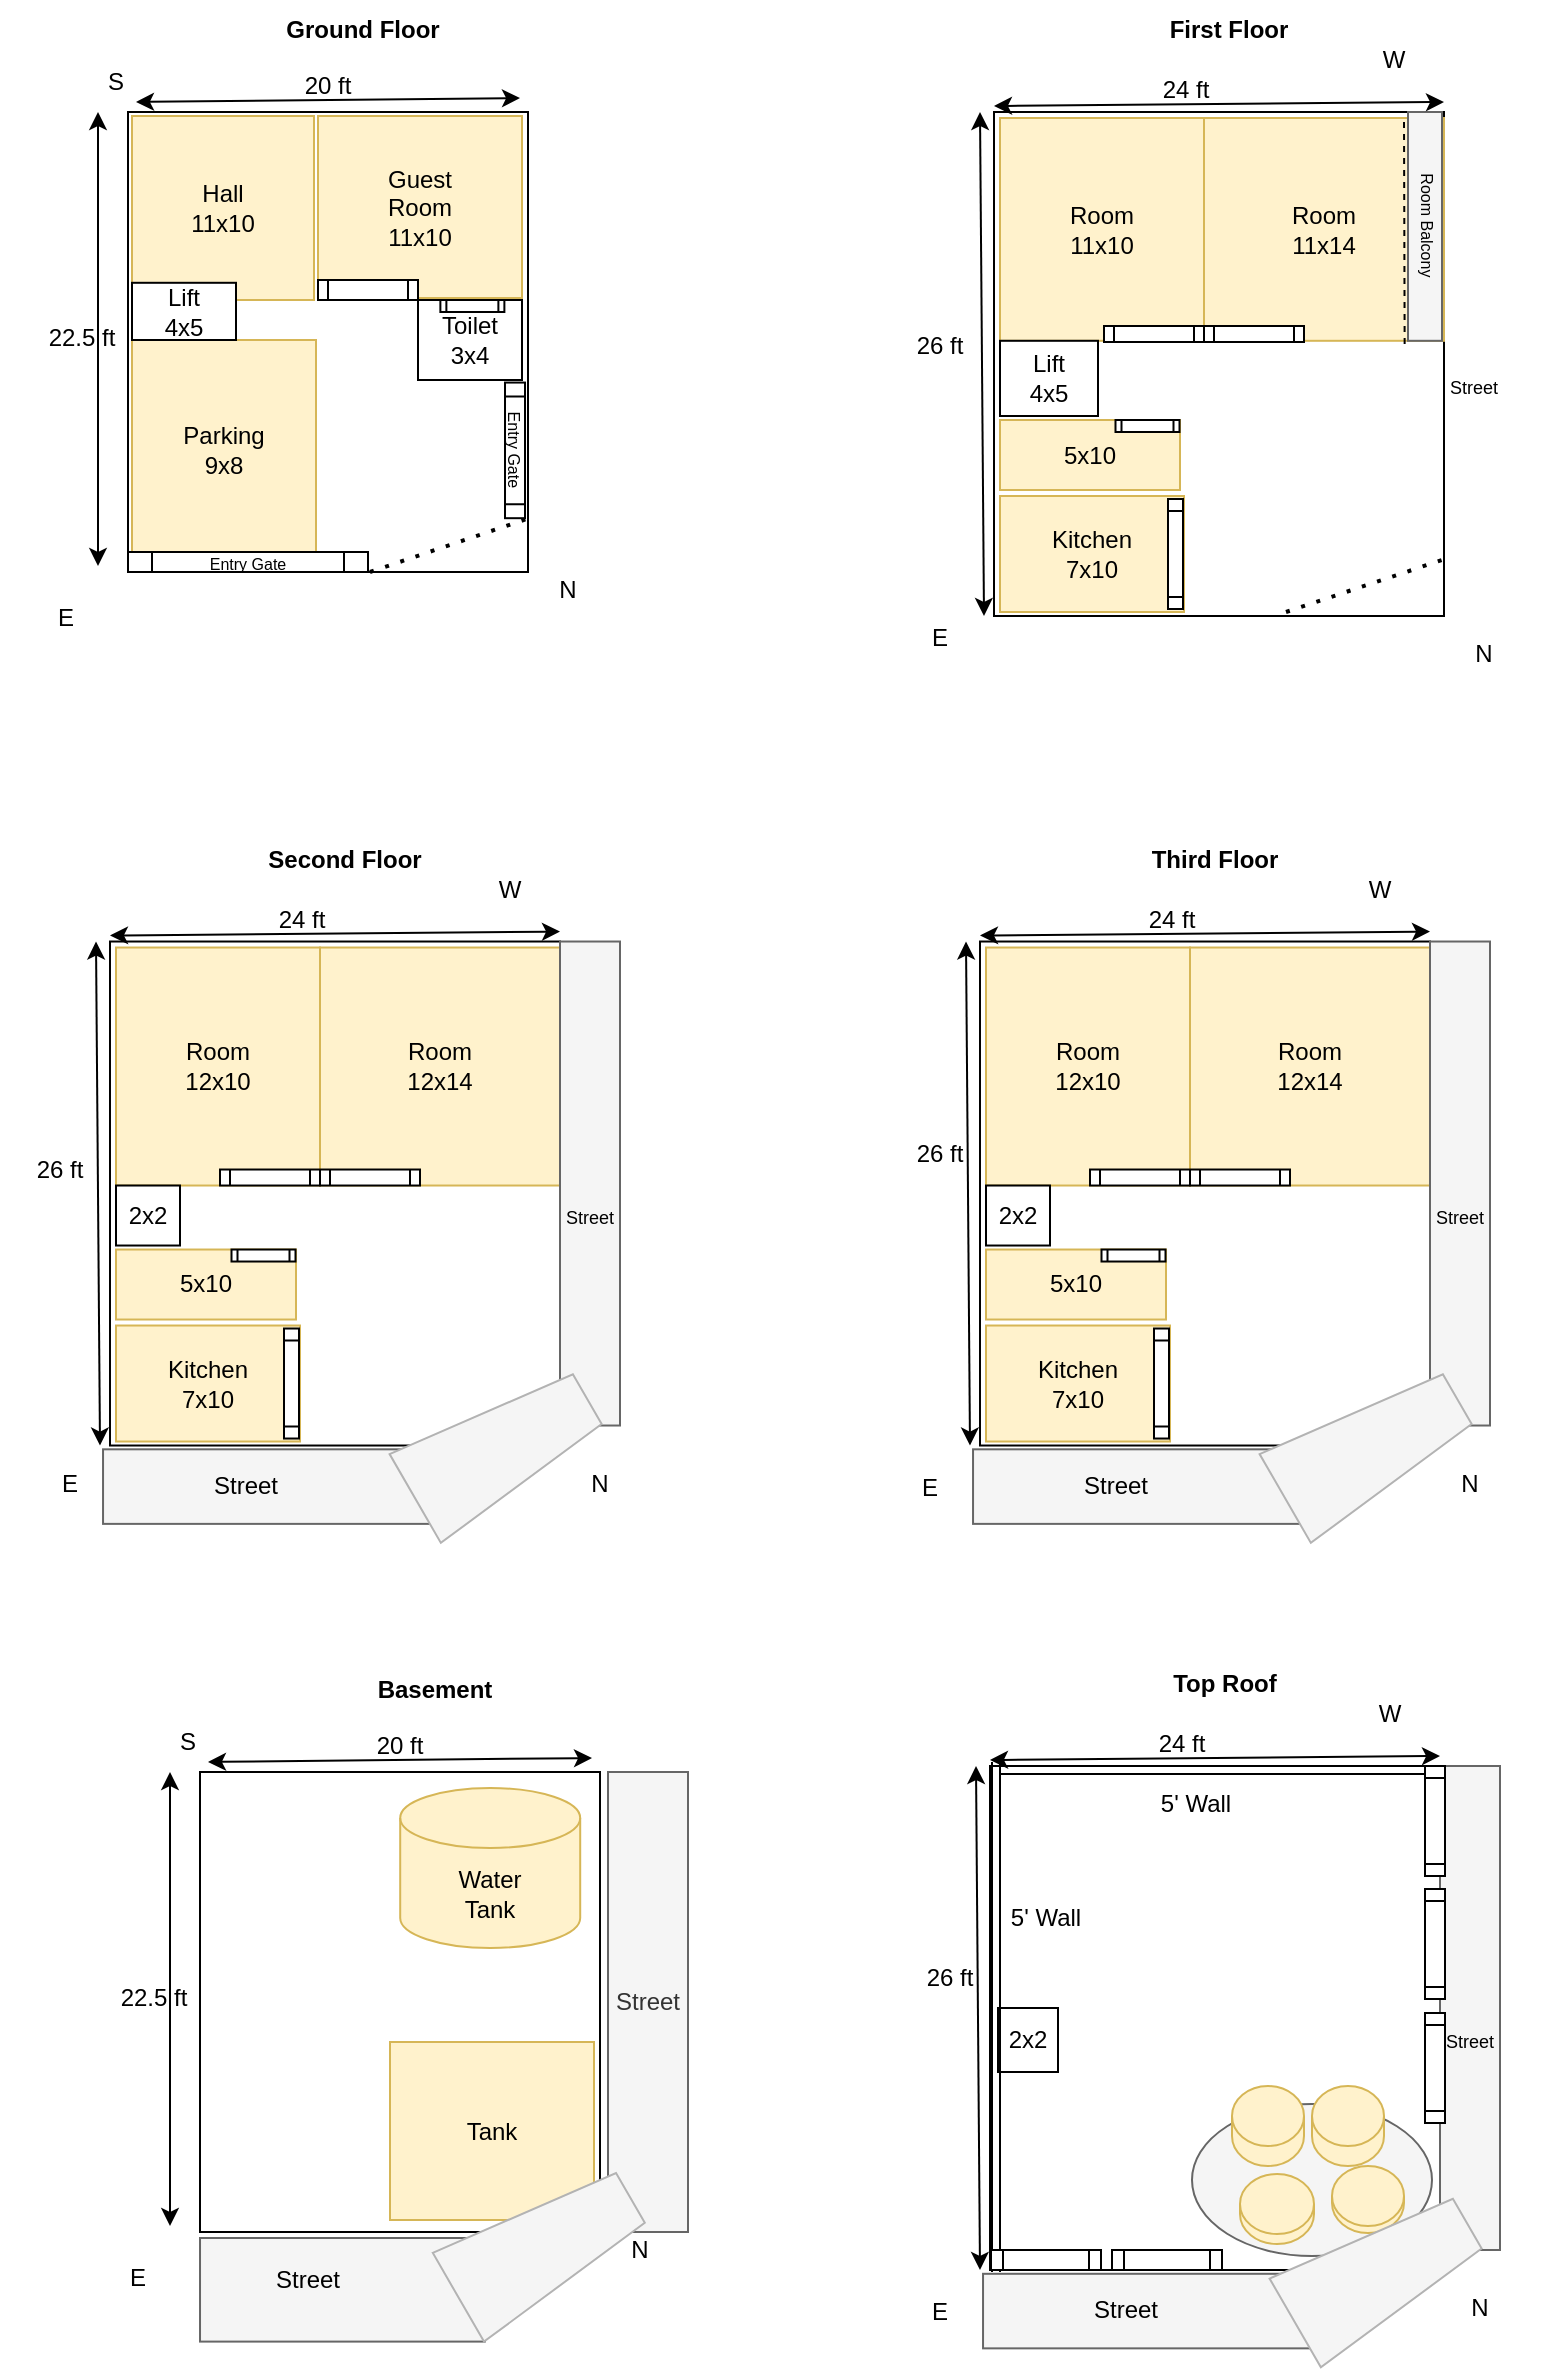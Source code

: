 <mxfile version="26.0.9">
  <diagram name="Page-1" id="_EyEdTqAdG49vRt3QMX1">
    <mxGraphModel dx="840" dy="1687" grid="1" gridSize="10" guides="1" tooltips="1" connect="1" arrows="1" fold="1" page="1" pageScale="1" pageWidth="850" pageHeight="1100" math="0" shadow="0">
      <root>
        <mxCell id="0" />
        <mxCell id="1" parent="0" />
        <mxCell id="uxvyhHdNxwt4XzxNapbn-2" value="" style="group" parent="1" vertex="1" connectable="0">
          <mxGeometry x="34" y="-1024" width="547" height="563" as="geometry" />
        </mxCell>
        <mxCell id="uxvyhHdNxwt4XzxNapbn-3" value="" style="rounded=0;whiteSpace=wrap;html=1;" parent="uxvyhHdNxwt4XzxNapbn-2" vertex="1">
          <mxGeometry x="55" y="56" width="200" height="230" as="geometry" />
        </mxCell>
        <mxCell id="uxvyhHdNxwt4XzxNapbn-6" value="E" style="text;html=1;align=center;verticalAlign=middle;whiteSpace=wrap;rounded=0;" parent="uxvyhHdNxwt4XzxNapbn-2" vertex="1">
          <mxGeometry x="9" y="294" width="30" height="30" as="geometry" />
        </mxCell>
        <mxCell id="uxvyhHdNxwt4XzxNapbn-9" value="Guest&lt;div&gt;Room&lt;div&gt;11x10&lt;/div&gt;&lt;/div&gt;" style="rounded=0;whiteSpace=wrap;html=1;fillColor=#fff2cc;strokeColor=#d6b656;" parent="uxvyhHdNxwt4XzxNapbn-2" vertex="1">
          <mxGeometry x="150" y="58" width="102" height="91" as="geometry" />
        </mxCell>
        <mxCell id="uxvyhHdNxwt4XzxNapbn-10" value="&lt;font style=&quot;font-size: 8px;&quot;&gt;Entry Gate&lt;/font&gt;" style="shape=process;whiteSpace=wrap;html=1;backgroundOutline=1;rotation=90;" parent="uxvyhHdNxwt4XzxNapbn-2" vertex="1">
          <mxGeometry x="214.6" y="220.19" width="67.81" height="10" as="geometry" />
        </mxCell>
        <mxCell id="uxvyhHdNxwt4XzxNapbn-11" value="&lt;div&gt;Toilet&lt;/div&gt;3x4" style="rounded=0;whiteSpace=wrap;html=1;" parent="uxvyhHdNxwt4XzxNapbn-2" vertex="1">
          <mxGeometry x="200" y="150" width="52" height="40" as="geometry" />
        </mxCell>
        <mxCell id="uxvyhHdNxwt4XzxNapbn-12" value="" style="shape=process;whiteSpace=wrap;html=1;backgroundOutline=1;rotation=0;" parent="uxvyhHdNxwt4XzxNapbn-2" vertex="1">
          <mxGeometry x="150" y="140" width="50" height="10" as="geometry" />
        </mxCell>
        <mxCell id="uxvyhHdNxwt4XzxNapbn-26" value="Parking&lt;div&gt;9x8&lt;/div&gt;" style="rounded=0;whiteSpace=wrap;html=1;fillColor=#fff2cc;strokeColor=#d6b656;" parent="uxvyhHdNxwt4XzxNapbn-2" vertex="1">
          <mxGeometry x="57" y="170" width="92" height="110" as="geometry" />
        </mxCell>
        <mxCell id="uxvyhHdNxwt4XzxNapbn-27" value="Hall&lt;div&gt;11x10&lt;/div&gt;" style="rounded=0;whiteSpace=wrap;html=1;fillColor=#fff2cc;strokeColor=#d6b656;" parent="uxvyhHdNxwt4XzxNapbn-2" vertex="1">
          <mxGeometry x="57" y="58" width="91" height="92" as="geometry" />
        </mxCell>
        <mxCell id="uxvyhHdNxwt4XzxNapbn-30" value="N" style="text;html=1;align=center;verticalAlign=middle;whiteSpace=wrap;rounded=0;" parent="uxvyhHdNxwt4XzxNapbn-2" vertex="1">
          <mxGeometry x="245" y="280" width="60" height="30" as="geometry" />
        </mxCell>
        <mxCell id="uxvyhHdNxwt4XzxNapbn-31" value="S" style="text;html=1;align=center;verticalAlign=middle;whiteSpace=wrap;rounded=0;" parent="uxvyhHdNxwt4XzxNapbn-2" vertex="1">
          <mxGeometry x="19" y="26" width="60" height="30" as="geometry" />
        </mxCell>
        <mxCell id="uxvyhHdNxwt4XzxNapbn-32" value="Ground Floor" style="text;html=1;align=center;verticalAlign=middle;whiteSpace=wrap;rounded=0;fontStyle=1" parent="uxvyhHdNxwt4XzxNapbn-2" vertex="1">
          <mxGeometry x="125" width="95" height="30" as="geometry" />
        </mxCell>
        <mxCell id="uxvyhHdNxwt4XzxNapbn-33" value="20 ft" style="text;html=1;align=center;verticalAlign=middle;whiteSpace=wrap;rounded=0;" parent="uxvyhHdNxwt4XzxNapbn-2" vertex="1">
          <mxGeometry x="125" y="28" width="60" height="30" as="geometry" />
        </mxCell>
        <mxCell id="uxvyhHdNxwt4XzxNapbn-34" value="22.5 ft" style="text;html=1;align=center;verticalAlign=middle;whiteSpace=wrap;rounded=0;" parent="uxvyhHdNxwt4XzxNapbn-2" vertex="1">
          <mxGeometry x="2" y="154" width="60" height="30" as="geometry" />
        </mxCell>
        <mxCell id="uxvyhHdNxwt4XzxNapbn-35" value="" style="endArrow=classic;startArrow=classic;html=1;rounded=0;" parent="uxvyhHdNxwt4XzxNapbn-2" edge="1">
          <mxGeometry width="50" height="50" relative="1" as="geometry">
            <mxPoint x="59" y="51" as="sourcePoint" />
            <mxPoint x="251" y="49" as="targetPoint" />
          </mxGeometry>
        </mxCell>
        <mxCell id="uxvyhHdNxwt4XzxNapbn-36" value="" style="endArrow=classic;startArrow=classic;html=1;rounded=0;" parent="uxvyhHdNxwt4XzxNapbn-2" edge="1">
          <mxGeometry width="50" height="50" relative="1" as="geometry">
            <mxPoint x="40" y="283" as="sourcePoint" />
            <mxPoint x="40" y="56" as="targetPoint" />
          </mxGeometry>
        </mxCell>
        <mxCell id="uxvyhHdNxwt4XzxNapbn-146" value="" style="shape=process;whiteSpace=wrap;html=1;backgroundOutline=1;rotation=90;container=0;direction=south;" parent="uxvyhHdNxwt4XzxNapbn-2" vertex="1">
          <mxGeometry x="224.19" y="137" width="6" height="32" as="geometry" />
        </mxCell>
        <mxCell id="FRnLLtpOSItE-kGpmXUF-1" value="&lt;div&gt;Lift&lt;/div&gt;4x5" style="rounded=0;whiteSpace=wrap;html=1;container=0;" vertex="1" parent="uxvyhHdNxwt4XzxNapbn-2">
          <mxGeometry x="57" y="141.4" width="52" height="28.6" as="geometry" />
        </mxCell>
        <mxCell id="FRnLLtpOSItE-kGpmXUF-3" value="" style="endArrow=none;dashed=1;html=1;dashPattern=1 3;strokeWidth=2;rounded=0;entryX=0.996;entryY=0.885;entryDx=0;entryDy=0;entryPerimeter=0;" edge="1" parent="uxvyhHdNxwt4XzxNapbn-2" target="uxvyhHdNxwt4XzxNapbn-3">
          <mxGeometry width="50" height="50" relative="1" as="geometry">
            <mxPoint x="176" y="286" as="sourcePoint" />
            <mxPoint x="226" y="236" as="targetPoint" />
          </mxGeometry>
        </mxCell>
        <mxCell id="uxvyhHdNxwt4XzxNapbn-5" value="&lt;font style=&quot;font-size: 8px;&quot;&gt;Entry Gate&lt;/font&gt;" style="shape=process;whiteSpace=wrap;html=1;backgroundOutline=1;" parent="uxvyhHdNxwt4XzxNapbn-2" vertex="1">
          <mxGeometry x="55" y="276" width="120" height="10" as="geometry" />
        </mxCell>
        <mxCell id="uxvyhHdNxwt4XzxNapbn-37" value="" style="group" parent="1" vertex="1" connectable="0">
          <mxGeometry x="354" y="-1023.6" width="449" height="413.24" as="geometry" />
        </mxCell>
        <mxCell id="uxvyhHdNxwt4XzxNapbn-72" value="26 ft" style="text;html=1;align=center;verticalAlign=middle;whiteSpace=wrap;rounded=0;" parent="uxvyhHdNxwt4XzxNapbn-37" vertex="1">
          <mxGeometry x="111" y="157.6" width="60" height="30" as="geometry" />
        </mxCell>
        <mxCell id="uxvyhHdNxwt4XzxNapbn-39" value="" style="rounded=0;whiteSpace=wrap;html=1;container=0;" parent="uxvyhHdNxwt4XzxNapbn-37" vertex="1">
          <mxGeometry x="168" y="55.6" width="225" height="252" as="geometry" />
        </mxCell>
        <mxCell id="uxvyhHdNxwt4XzxNapbn-41" value="W" style="text;html=1;align=center;verticalAlign=middle;whiteSpace=wrap;rounded=0;container=0;" parent="uxvyhHdNxwt4XzxNapbn-37" vertex="1">
          <mxGeometry x="338" y="14.6" width="60" height="30" as="geometry" />
        </mxCell>
        <mxCell id="uxvyhHdNxwt4XzxNapbn-43" value="Room&lt;div&gt;11x14&lt;/div&gt;" style="rounded=0;whiteSpace=wrap;html=1;container=0;fillColor=#fff2cc;strokeColor=#d6b656;" parent="uxvyhHdNxwt4XzxNapbn-37" vertex="1">
          <mxGeometry x="273" y="58.6" width="120" height="111.4" as="geometry" />
        </mxCell>
        <mxCell id="uxvyhHdNxwt4XzxNapbn-44" value="5x10" style="rounded=0;whiteSpace=wrap;html=1;container=0;fillColor=#fff2cc;strokeColor=#d6b656;" parent="uxvyhHdNxwt4XzxNapbn-37" vertex="1">
          <mxGeometry x="171" y="209.6" width="90" height="35" as="geometry" />
        </mxCell>
        <mxCell id="uxvyhHdNxwt4XzxNapbn-45" value="" style="shape=process;whiteSpace=wrap;html=1;backgroundOutline=1;rotation=0;container=0;" parent="uxvyhHdNxwt4XzxNapbn-37" vertex="1">
          <mxGeometry x="273" y="162.6" width="50" height="8" as="geometry" />
        </mxCell>
        <mxCell id="uxvyhHdNxwt4XzxNapbn-58" value="" style="rounded=0;whiteSpace=wrap;html=1;fillColor=#f5f5f5;fontColor=#333333;strokeColor=#666666;container=0;" parent="uxvyhHdNxwt4XzxNapbn-37" vertex="1">
          <mxGeometry x="375" y="55.6" width="17" height="114.4" as="geometry" />
        </mxCell>
        <mxCell id="uxvyhHdNxwt4XzxNapbn-59" value="&lt;div&gt;Kitchen&lt;/div&gt;&lt;div&gt;7x10&lt;/div&gt;" style="rounded=0;whiteSpace=wrap;html=1;container=0;fillColor=#fff2cc;strokeColor=#d6b656;" parent="uxvyhHdNxwt4XzxNapbn-37" vertex="1">
          <mxGeometry x="171" y="247.6" width="92" height="58" as="geometry" />
        </mxCell>
        <mxCell id="uxvyhHdNxwt4XzxNapbn-60" value="Room&lt;div&gt;11x10&lt;/div&gt;" style="rounded=0;whiteSpace=wrap;html=1;container=0;fillColor=#fff2cc;strokeColor=#d6b656;" parent="uxvyhHdNxwt4XzxNapbn-37" vertex="1">
          <mxGeometry x="171" y="58.6" width="102" height="111.4" as="geometry" />
        </mxCell>
        <mxCell id="uxvyhHdNxwt4XzxNapbn-61" value="N" style="text;html=1;align=center;verticalAlign=middle;whiteSpace=wrap;rounded=0;container=0;" parent="uxvyhHdNxwt4XzxNapbn-37" vertex="1">
          <mxGeometry x="383" y="311.6" width="60" height="30" as="geometry" />
        </mxCell>
        <mxCell id="uxvyhHdNxwt4XzxNapbn-62" value="First Floor" style="text;html=1;align=center;verticalAlign=middle;whiteSpace=wrap;rounded=0;fontStyle=1;container=0;" parent="uxvyhHdNxwt4XzxNapbn-37" vertex="1">
          <mxGeometry x="238" y="-0.4" width="95" height="30" as="geometry" />
        </mxCell>
        <mxCell id="uxvyhHdNxwt4XzxNapbn-63" value="24 ft" style="text;html=1;align=center;verticalAlign=middle;whiteSpace=wrap;rounded=0;container=0;" parent="uxvyhHdNxwt4XzxNapbn-37" vertex="1">
          <mxGeometry x="234" y="29.6" width="60" height="30" as="geometry" />
        </mxCell>
        <mxCell id="uxvyhHdNxwt4XzxNapbn-64" value="" style="endArrow=classic;startArrow=classic;html=1;rounded=0;" parent="uxvyhHdNxwt4XzxNapbn-37" edge="1">
          <mxGeometry width="50" height="50" relative="1" as="geometry">
            <mxPoint x="168" y="52.6" as="sourcePoint" />
            <mxPoint x="393" y="50.6" as="targetPoint" />
          </mxGeometry>
        </mxCell>
        <mxCell id="uxvyhHdNxwt4XzxNapbn-65" value="" style="endArrow=classic;startArrow=classic;html=1;rounded=0;" parent="uxvyhHdNxwt4XzxNapbn-37" edge="1">
          <mxGeometry width="50" height="50" relative="1" as="geometry">
            <mxPoint x="163" y="307.6" as="sourcePoint" />
            <mxPoint x="161" y="55.6" as="targetPoint" />
          </mxGeometry>
        </mxCell>
        <mxCell id="uxvyhHdNxwt4XzxNapbn-66" value="" style="shape=process;whiteSpace=wrap;html=1;backgroundOutline=1;rotation=0;container=0;" parent="uxvyhHdNxwt4XzxNapbn-37" vertex="1">
          <mxGeometry x="223" y="162.6" width="50" height="8" as="geometry" />
        </mxCell>
        <mxCell id="uxvyhHdNxwt4XzxNapbn-68" value="&lt;font style=&quot;font-size: 9px;&quot;&gt;Street&lt;/font&gt;" style="text;html=1;align=center;verticalAlign=middle;whiteSpace=wrap;rounded=0;container=0;" parent="uxvyhHdNxwt4XzxNapbn-37" vertex="1">
          <mxGeometry x="378" y="177.6" width="60" height="30" as="geometry" />
        </mxCell>
        <mxCell id="uxvyhHdNxwt4XzxNapbn-69" value="&lt;div&gt;Lift&lt;/div&gt;4x5" style="rounded=0;whiteSpace=wrap;html=1;container=0;" parent="uxvyhHdNxwt4XzxNapbn-37" vertex="1">
          <mxGeometry x="171" y="170" width="49" height="37.6" as="geometry" />
        </mxCell>
        <mxCell id="uxvyhHdNxwt4XzxNapbn-70" value="" style="shape=process;whiteSpace=wrap;html=1;backgroundOutline=1;rotation=90;container=0;" parent="uxvyhHdNxwt4XzxNapbn-37" vertex="1">
          <mxGeometry x="231.25" y="272.85" width="55" height="7.5" as="geometry" />
        </mxCell>
        <mxCell id="uxvyhHdNxwt4XzxNapbn-71" value="" style="shape=process;whiteSpace=wrap;html=1;backgroundOutline=1;rotation=0;container=0;" parent="uxvyhHdNxwt4XzxNapbn-37" vertex="1">
          <mxGeometry x="228.75" y="209.6" width="32" height="6" as="geometry" />
        </mxCell>
        <mxCell id="uxvyhHdNxwt4XzxNapbn-140" value="E" style="text;html=1;align=center;verticalAlign=middle;whiteSpace=wrap;rounded=0;" parent="uxvyhHdNxwt4XzxNapbn-37" vertex="1">
          <mxGeometry x="126" y="303.6" width="30" height="30" as="geometry" />
        </mxCell>
        <mxCell id="uxvyhHdNxwt4XzxNapbn-141" value="E" style="text;html=1;align=center;verticalAlign=middle;whiteSpace=wrap;rounded=0;" parent="uxvyhHdNxwt4XzxNapbn-37" vertex="1">
          <mxGeometry x="-309" y="726.36" width="30" height="30" as="geometry" />
        </mxCell>
        <mxCell id="FRnLLtpOSItE-kGpmXUF-4" value="" style="endArrow=none;dashed=1;html=1;rounded=0;exitX=0.836;exitY=1.023;exitDx=0;exitDy=0;exitPerimeter=0;" edge="1" parent="uxvyhHdNxwt4XzxNapbn-37">
          <mxGeometry width="50" height="50" relative="1" as="geometry">
            <mxPoint x="373.32" y="171.562" as="sourcePoint" />
            <mxPoint x="373" y="58.6" as="targetPoint" />
          </mxGeometry>
        </mxCell>
        <mxCell id="FRnLLtpOSItE-kGpmXUF-5" value="&lt;font style=&quot;font-size: 8px;&quot;&gt;Room Balcony&lt;/font&gt;" style="text;html=1;align=center;verticalAlign=middle;whiteSpace=wrap;rounded=0;rotation=90;" vertex="1" parent="uxvyhHdNxwt4XzxNapbn-37">
          <mxGeometry x="344" y="97.3" width="84" height="30" as="geometry" />
        </mxCell>
        <mxCell id="FRnLLtpOSItE-kGpmXUF-6" value="" style="endArrow=none;dashed=1;html=1;dashPattern=1 3;strokeWidth=2;rounded=0;entryX=0.996;entryY=0.885;entryDx=0;entryDy=0;entryPerimeter=0;" edge="1" parent="uxvyhHdNxwt4XzxNapbn-37">
          <mxGeometry width="50" height="50" relative="1" as="geometry">
            <mxPoint x="314" y="305.6" as="sourcePoint" />
            <mxPoint x="392" y="279.6" as="targetPoint" />
          </mxGeometry>
        </mxCell>
        <mxCell id="uxvyhHdNxwt4XzxNapbn-74" value="" style="rounded=0;whiteSpace=wrap;html=1;container=0;" parent="1" vertex="1">
          <mxGeometry x="80" y="-553.24" width="225" height="252" as="geometry" />
        </mxCell>
        <mxCell id="uxvyhHdNxwt4XzxNapbn-75" value="" style="rounded=0;whiteSpace=wrap;html=1;rotation=90;fillColor=#f5f5f5;fontColor=#333333;strokeColor=#666666;container=0;" parent="1" vertex="1">
          <mxGeometry x="142.58" y="-365.4" width="37.28" height="169.4" as="geometry" />
        </mxCell>
        <mxCell id="uxvyhHdNxwt4XzxNapbn-76" value="W" style="text;html=1;align=center;verticalAlign=middle;whiteSpace=wrap;rounded=0;container=0;" parent="1" vertex="1">
          <mxGeometry x="250" y="-594.24" width="60" height="30" as="geometry" />
        </mxCell>
        <mxCell id="uxvyhHdNxwt4XzxNapbn-77" value="Street" style="text;html=1;align=center;verticalAlign=middle;whiteSpace=wrap;rounded=0;container=0;" parent="1" vertex="1">
          <mxGeometry x="118" y="-295.8" width="60" height="30" as="geometry" />
        </mxCell>
        <mxCell id="uxvyhHdNxwt4XzxNapbn-78" value="Room&lt;div&gt;12x14&lt;/div&gt;" style="rounded=0;whiteSpace=wrap;html=1;container=0;fillColor=#fff2cc;strokeColor=#d6b656;" parent="1" vertex="1">
          <mxGeometry x="185" y="-550.24" width="120" height="119" as="geometry" />
        </mxCell>
        <mxCell id="uxvyhHdNxwt4XzxNapbn-79" value="5x10" style="rounded=0;whiteSpace=wrap;html=1;container=0;fillColor=#fff2cc;strokeColor=#d6b656;" parent="1" vertex="1">
          <mxGeometry x="83" y="-399.24" width="90" height="35" as="geometry" />
        </mxCell>
        <mxCell id="uxvyhHdNxwt4XzxNapbn-80" value="" style="shape=process;whiteSpace=wrap;html=1;backgroundOutline=1;rotation=0;container=0;" parent="1" vertex="1">
          <mxGeometry x="185" y="-439.24" width="50" height="8" as="geometry" />
        </mxCell>
        <mxCell id="uxvyhHdNxwt4XzxNapbn-82" value="" style="rounded=0;whiteSpace=wrap;html=1;fillColor=#f5f5f5;fontColor=#333333;strokeColor=#666666;container=0;" parent="1" vertex="1">
          <mxGeometry x="305" y="-553.24" width="30" height="242" as="geometry" />
        </mxCell>
        <mxCell id="uxvyhHdNxwt4XzxNapbn-83" value="&lt;div&gt;Kitchen&lt;/div&gt;&lt;div&gt;7x10&lt;/div&gt;" style="rounded=0;whiteSpace=wrap;html=1;container=0;fillColor=#fff2cc;strokeColor=#d6b656;" parent="1" vertex="1">
          <mxGeometry x="83" y="-361.24" width="92" height="58" as="geometry" />
        </mxCell>
        <mxCell id="uxvyhHdNxwt4XzxNapbn-84" value="Room&lt;div&gt;12x10&lt;/div&gt;" style="rounded=0;whiteSpace=wrap;html=1;container=0;fillColor=#fff2cc;strokeColor=#d6b656;" parent="1" vertex="1">
          <mxGeometry x="83" y="-550.24" width="102" height="119" as="geometry" />
        </mxCell>
        <mxCell id="uxvyhHdNxwt4XzxNapbn-85" value="N" style="text;html=1;align=center;verticalAlign=middle;whiteSpace=wrap;rounded=0;container=0;" parent="1" vertex="1">
          <mxGeometry x="295" y="-297.24" width="60" height="30" as="geometry" />
        </mxCell>
        <mxCell id="uxvyhHdNxwt4XzxNapbn-86" value="Second Floor" style="text;html=1;align=center;verticalAlign=middle;whiteSpace=wrap;rounded=0;fontStyle=1;container=0;" parent="1" vertex="1">
          <mxGeometry x="150" y="-609.24" width="95" height="30" as="geometry" />
        </mxCell>
        <mxCell id="uxvyhHdNxwt4XzxNapbn-87" value="24 ft" style="text;html=1;align=center;verticalAlign=middle;whiteSpace=wrap;rounded=0;container=0;" parent="1" vertex="1">
          <mxGeometry x="146" y="-579.24" width="60" height="30" as="geometry" />
        </mxCell>
        <mxCell id="uxvyhHdNxwt4XzxNapbn-88" value="" style="endArrow=classic;startArrow=classic;html=1;rounded=0;" parent="1" edge="1">
          <mxGeometry width="50" height="50" relative="1" as="geometry">
            <mxPoint x="80" y="-556.24" as="sourcePoint" />
            <mxPoint x="305" y="-558.24" as="targetPoint" />
          </mxGeometry>
        </mxCell>
        <mxCell id="uxvyhHdNxwt4XzxNapbn-89" value="" style="endArrow=classic;startArrow=classic;html=1;rounded=0;" parent="1" edge="1">
          <mxGeometry width="50" height="50" relative="1" as="geometry">
            <mxPoint x="75" y="-301.24" as="sourcePoint" />
            <mxPoint x="73" y="-553.24" as="targetPoint" />
          </mxGeometry>
        </mxCell>
        <mxCell id="uxvyhHdNxwt4XzxNapbn-90" value="" style="shape=process;whiteSpace=wrap;html=1;backgroundOutline=1;rotation=0;container=0;" parent="1" vertex="1">
          <mxGeometry x="135" y="-439.24" width="50" height="8" as="geometry" />
        </mxCell>
        <mxCell id="uxvyhHdNxwt4XzxNapbn-91" value="Street" style="text;html=1;align=center;verticalAlign=middle;whiteSpace=wrap;rounded=0;container=0;" parent="1" vertex="1">
          <mxGeometry x="235" y="-311.24" width="60" height="30" as="geometry" />
        </mxCell>
        <mxCell id="uxvyhHdNxwt4XzxNapbn-92" value="&lt;font style=&quot;font-size: 9px;&quot;&gt;Street&lt;/font&gt;" style="text;html=1;align=center;verticalAlign=middle;whiteSpace=wrap;rounded=0;container=0;" parent="1" vertex="1">
          <mxGeometry x="290" y="-431.24" width="60" height="30" as="geometry" />
        </mxCell>
        <mxCell id="uxvyhHdNxwt4XzxNapbn-93" value="2x2" style="rounded=0;whiteSpace=wrap;html=1;container=0;" parent="1" vertex="1">
          <mxGeometry x="83" y="-431.24" width="32" height="30" as="geometry" />
        </mxCell>
        <mxCell id="uxvyhHdNxwt4XzxNapbn-94" value="" style="shape=process;whiteSpace=wrap;html=1;backgroundOutline=1;rotation=90;container=0;" parent="1" vertex="1">
          <mxGeometry x="143.25" y="-335.99" width="55" height="7.5" as="geometry" />
        </mxCell>
        <mxCell id="uxvyhHdNxwt4XzxNapbn-95" value="" style="shape=process;whiteSpace=wrap;html=1;backgroundOutline=1;rotation=0;container=0;" parent="1" vertex="1">
          <mxGeometry x="140.75" y="-399.24" width="32" height="6" as="geometry" />
        </mxCell>
        <mxCell id="uxvyhHdNxwt4XzxNapbn-107" value="26 ft" style="text;html=1;align=center;verticalAlign=middle;whiteSpace=wrap;rounded=0;" parent="1" vertex="1">
          <mxGeometry x="465" y="-462.24" width="60" height="30" as="geometry" />
        </mxCell>
        <mxCell id="uxvyhHdNxwt4XzxNapbn-108" value="" style="rounded=0;whiteSpace=wrap;html=1;container=0;" parent="1" vertex="1">
          <mxGeometry x="515" y="-553.24" width="225" height="252" as="geometry" />
        </mxCell>
        <mxCell id="uxvyhHdNxwt4XzxNapbn-109" value="" style="rounded=0;whiteSpace=wrap;html=1;rotation=90;fillColor=#f5f5f5;fontColor=#333333;strokeColor=#666666;container=0;" parent="1" vertex="1">
          <mxGeometry x="577.58" y="-365.4" width="37.28" height="169.4" as="geometry" />
        </mxCell>
        <mxCell id="uxvyhHdNxwt4XzxNapbn-110" value="W" style="text;html=1;align=center;verticalAlign=middle;whiteSpace=wrap;rounded=0;container=0;" parent="1" vertex="1">
          <mxGeometry x="685" y="-594.24" width="60" height="30" as="geometry" />
        </mxCell>
        <mxCell id="uxvyhHdNxwt4XzxNapbn-111" value="Street" style="text;html=1;align=center;verticalAlign=middle;whiteSpace=wrap;rounded=0;container=0;" parent="1" vertex="1">
          <mxGeometry x="553" y="-295.8" width="60" height="30" as="geometry" />
        </mxCell>
        <mxCell id="uxvyhHdNxwt4XzxNapbn-112" value="Room&lt;div&gt;12x14&lt;/div&gt;" style="rounded=0;whiteSpace=wrap;html=1;container=0;fillColor=#fff2cc;strokeColor=#d6b656;" parent="1" vertex="1">
          <mxGeometry x="620" y="-550.24" width="120" height="119" as="geometry" />
        </mxCell>
        <mxCell id="uxvyhHdNxwt4XzxNapbn-113" value="5x10" style="rounded=0;whiteSpace=wrap;html=1;container=0;fillColor=#fff2cc;strokeColor=#d6b656;" parent="1" vertex="1">
          <mxGeometry x="518" y="-399.24" width="90" height="35" as="geometry" />
        </mxCell>
        <mxCell id="uxvyhHdNxwt4XzxNapbn-114" value="" style="shape=process;whiteSpace=wrap;html=1;backgroundOutline=1;rotation=0;container=0;" parent="1" vertex="1">
          <mxGeometry x="620" y="-439.24" width="50" height="8" as="geometry" />
        </mxCell>
        <mxCell id="uxvyhHdNxwt4XzxNapbn-116" value="" style="rounded=0;whiteSpace=wrap;html=1;fillColor=#f5f5f5;fontColor=#333333;strokeColor=#666666;container=0;" parent="1" vertex="1">
          <mxGeometry x="740" y="-553.24" width="30" height="242" as="geometry" />
        </mxCell>
        <mxCell id="uxvyhHdNxwt4XzxNapbn-117" value="&lt;div&gt;Kitchen&lt;/div&gt;&lt;div&gt;7x10&lt;/div&gt;" style="rounded=0;whiteSpace=wrap;html=1;container=0;fillColor=#fff2cc;strokeColor=#d6b656;" parent="1" vertex="1">
          <mxGeometry x="518" y="-361.24" width="92" height="58" as="geometry" />
        </mxCell>
        <mxCell id="uxvyhHdNxwt4XzxNapbn-118" value="Room&lt;div&gt;12x10&lt;/div&gt;" style="rounded=0;whiteSpace=wrap;html=1;container=0;fillColor=#fff2cc;strokeColor=#d6b656;" parent="1" vertex="1">
          <mxGeometry x="518" y="-550.24" width="102" height="119" as="geometry" />
        </mxCell>
        <mxCell id="uxvyhHdNxwt4XzxNapbn-119" value="N" style="text;html=1;align=center;verticalAlign=middle;whiteSpace=wrap;rounded=0;container=0;" parent="1" vertex="1">
          <mxGeometry x="730" y="-297.24" width="60" height="30" as="geometry" />
        </mxCell>
        <mxCell id="uxvyhHdNxwt4XzxNapbn-120" value="Third Floor" style="text;html=1;align=center;verticalAlign=middle;whiteSpace=wrap;rounded=0;fontStyle=1;container=0;" parent="1" vertex="1">
          <mxGeometry x="585" y="-609.24" width="95" height="30" as="geometry" />
        </mxCell>
        <mxCell id="uxvyhHdNxwt4XzxNapbn-121" value="24 ft" style="text;html=1;align=center;verticalAlign=middle;whiteSpace=wrap;rounded=0;container=0;" parent="1" vertex="1">
          <mxGeometry x="581" y="-579.24" width="60" height="30" as="geometry" />
        </mxCell>
        <mxCell id="uxvyhHdNxwt4XzxNapbn-122" value="" style="endArrow=classic;startArrow=classic;html=1;rounded=0;" parent="1" edge="1">
          <mxGeometry width="50" height="50" relative="1" as="geometry">
            <mxPoint x="515" y="-556.24" as="sourcePoint" />
            <mxPoint x="740" y="-558.24" as="targetPoint" />
          </mxGeometry>
        </mxCell>
        <mxCell id="uxvyhHdNxwt4XzxNapbn-123" value="" style="endArrow=classic;startArrow=classic;html=1;rounded=0;" parent="1" edge="1">
          <mxGeometry width="50" height="50" relative="1" as="geometry">
            <mxPoint x="510" y="-301.24" as="sourcePoint" />
            <mxPoint x="508" y="-553.24" as="targetPoint" />
          </mxGeometry>
        </mxCell>
        <mxCell id="uxvyhHdNxwt4XzxNapbn-124" value="" style="shape=process;whiteSpace=wrap;html=1;backgroundOutline=1;rotation=0;container=0;" parent="1" vertex="1">
          <mxGeometry x="570" y="-439.24" width="50" height="8" as="geometry" />
        </mxCell>
        <mxCell id="uxvyhHdNxwt4XzxNapbn-125" value="Street" style="text;html=1;align=center;verticalAlign=middle;whiteSpace=wrap;rounded=0;container=0;" parent="1" vertex="1">
          <mxGeometry x="670" y="-311.24" width="60" height="30" as="geometry" />
        </mxCell>
        <mxCell id="uxvyhHdNxwt4XzxNapbn-126" value="&lt;font style=&quot;font-size: 9px;&quot;&gt;Street&lt;/font&gt;" style="text;html=1;align=center;verticalAlign=middle;whiteSpace=wrap;rounded=0;container=0;" parent="1" vertex="1">
          <mxGeometry x="725" y="-431.24" width="60" height="30" as="geometry" />
        </mxCell>
        <mxCell id="uxvyhHdNxwt4XzxNapbn-127" value="2x2" style="rounded=0;whiteSpace=wrap;html=1;container=0;" parent="1" vertex="1">
          <mxGeometry x="518" y="-431.24" width="32" height="30" as="geometry" />
        </mxCell>
        <mxCell id="uxvyhHdNxwt4XzxNapbn-128" value="" style="shape=process;whiteSpace=wrap;html=1;backgroundOutline=1;rotation=90;container=0;" parent="1" vertex="1">
          <mxGeometry x="578.25" y="-335.99" width="55" height="7.5" as="geometry" />
        </mxCell>
        <mxCell id="uxvyhHdNxwt4XzxNapbn-129" value="" style="shape=process;whiteSpace=wrap;html=1;backgroundOutline=1;rotation=0;container=0;" parent="1" vertex="1">
          <mxGeometry x="575.75" y="-399.24" width="32" height="6" as="geometry" />
        </mxCell>
        <mxCell id="uxvyhHdNxwt4XzxNapbn-142" value="E" style="text;html=1;align=center;verticalAlign=middle;whiteSpace=wrap;rounded=0;" parent="1" vertex="1">
          <mxGeometry x="475" y="-295.12" width="30" height="30" as="geometry" />
        </mxCell>
        <mxCell id="uxvyhHdNxwt4XzxNapbn-106" value="26 ft" style="text;html=1;align=center;verticalAlign=middle;whiteSpace=wrap;rounded=0;" parent="1" vertex="1">
          <mxGeometry x="25" y="-454.0" width="60" height="30" as="geometry" />
        </mxCell>
        <mxCell id="lcyZzQgy9kSsoNMxLj4j-94" value="" style="group" parent="1" vertex="1" connectable="0">
          <mxGeometry x="70" y="-197" width="725" height="356.682" as="geometry" />
        </mxCell>
        <mxCell id="lcyZzQgy9kSsoNMxLj4j-1" value="" style="group" parent="lcyZzQgy9kSsoNMxLj4j-94" vertex="1" connectable="0">
          <mxGeometry y="3" width="309" height="340.802" as="geometry" />
        </mxCell>
        <mxCell id="lcyZzQgy9kSsoNMxLj4j-2" value="" style="rounded=0;whiteSpace=wrap;html=1;" parent="lcyZzQgy9kSsoNMxLj4j-1" vertex="1">
          <mxGeometry x="55" y="56" width="200" height="230" as="geometry" />
        </mxCell>
        <mxCell id="lcyZzQgy9kSsoNMxLj4j-3" value="" style="rounded=0;whiteSpace=wrap;html=1;rotation=90;fillColor=#f5f5f5;fontColor=#333333;strokeColor=#666666;" parent="lcyZzQgy9kSsoNMxLj4j-1" vertex="1">
          <mxGeometry x="100.3" y="243.71" width="51.8" height="142.38" as="geometry" />
        </mxCell>
        <mxCell id="lcyZzQgy9kSsoNMxLj4j-5" value="E" style="text;html=1;align=center;verticalAlign=middle;whiteSpace=wrap;rounded=0;" parent="lcyZzQgy9kSsoNMxLj4j-1" vertex="1">
          <mxGeometry x="9" y="294" width="30" height="30" as="geometry" />
        </mxCell>
        <mxCell id="lcyZzQgy9kSsoNMxLj4j-6" value="Street" style="text;html=1;align=center;verticalAlign=middle;whiteSpace=wrap;rounded=0;" parent="lcyZzQgy9kSsoNMxLj4j-1" vertex="1">
          <mxGeometry x="79" y="295" width="60" height="30" as="geometry" />
        </mxCell>
        <mxCell id="lcyZzQgy9kSsoNMxLj4j-7" value="Street" style="text;html=1;align=center;verticalAlign=middle;whiteSpace=wrap;rounded=0;" parent="lcyZzQgy9kSsoNMxLj4j-1" vertex="1">
          <mxGeometry x="249" y="176" width="60" height="30" as="geometry" />
        </mxCell>
        <mxCell id="lcyZzQgy9kSsoNMxLj4j-23" value="Street" style="rounded=0;whiteSpace=wrap;html=1;fillColor=#f5f5f5;fontColor=#333333;strokeColor=#666666;" parent="lcyZzQgy9kSsoNMxLj4j-1" vertex="1">
          <mxGeometry x="259" y="56" width="40" height="230" as="geometry" />
        </mxCell>
        <mxCell id="lcyZzQgy9kSsoNMxLj4j-28" value="N" style="text;html=1;align=center;verticalAlign=middle;whiteSpace=wrap;rounded=0;" parent="lcyZzQgy9kSsoNMxLj4j-1" vertex="1">
          <mxGeometry x="245" y="280" width="60" height="30" as="geometry" />
        </mxCell>
        <mxCell id="lcyZzQgy9kSsoNMxLj4j-29" value="S" style="text;html=1;align=center;verticalAlign=middle;whiteSpace=wrap;rounded=0;" parent="lcyZzQgy9kSsoNMxLj4j-1" vertex="1">
          <mxGeometry x="19" y="26" width="60" height="30" as="geometry" />
        </mxCell>
        <mxCell id="lcyZzQgy9kSsoNMxLj4j-30" value="Basement" style="text;html=1;align=center;verticalAlign=middle;whiteSpace=wrap;rounded=0;fontStyle=1" parent="lcyZzQgy9kSsoNMxLj4j-1" vertex="1">
          <mxGeometry x="125" width="95" height="30" as="geometry" />
        </mxCell>
        <mxCell id="lcyZzQgy9kSsoNMxLj4j-31" value="20 ft" style="text;html=1;align=center;verticalAlign=middle;whiteSpace=wrap;rounded=0;" parent="lcyZzQgy9kSsoNMxLj4j-1" vertex="1">
          <mxGeometry x="125" y="28" width="60" height="30" as="geometry" />
        </mxCell>
        <mxCell id="lcyZzQgy9kSsoNMxLj4j-32" value="22.5 ft" style="text;html=1;align=center;verticalAlign=middle;whiteSpace=wrap;rounded=0;" parent="lcyZzQgy9kSsoNMxLj4j-1" vertex="1">
          <mxGeometry x="2" y="154" width="60" height="30" as="geometry" />
        </mxCell>
        <mxCell id="lcyZzQgy9kSsoNMxLj4j-33" value="" style="endArrow=classic;startArrow=classic;html=1;rounded=0;" parent="lcyZzQgy9kSsoNMxLj4j-1" edge="1">
          <mxGeometry width="50" height="50" relative="1" as="geometry">
            <mxPoint x="59" y="51" as="sourcePoint" />
            <mxPoint x="251" y="49" as="targetPoint" />
          </mxGeometry>
        </mxCell>
        <mxCell id="lcyZzQgy9kSsoNMxLj4j-34" value="" style="endArrow=classic;startArrow=classic;html=1;rounded=0;" parent="lcyZzQgy9kSsoNMxLj4j-1" edge="1">
          <mxGeometry width="50" height="50" relative="1" as="geometry">
            <mxPoint x="40" y="283" as="sourcePoint" />
            <mxPoint x="40" y="56" as="targetPoint" />
          </mxGeometry>
        </mxCell>
        <mxCell id="lcyZzQgy9kSsoNMxLj4j-37" value="&lt;div&gt;Tank&lt;/div&gt;" style="rounded=0;whiteSpace=wrap;html=1;fillColor=#fff2cc;strokeColor=#d6b656;" parent="lcyZzQgy9kSsoNMxLj4j-1" vertex="1">
          <mxGeometry x="150" y="191" width="102" height="89" as="geometry" />
        </mxCell>
        <mxCell id="lcyZzQgy9kSsoNMxLj4j-36" value="" style="shape=trapezoid;perimeter=trapezoidPerimeter;whiteSpace=wrap;html=1;fixedSize=1;rotation=60;fillColor=#f5f5f5;fontColor=#333333;strokeColor=#B3B3B3;size=11.25;" parent="lcyZzQgy9kSsoNMxLj4j-1" vertex="1">
          <mxGeometry x="201.57" y="244.12" width="51.25" height="99.32" as="geometry" />
        </mxCell>
        <mxCell id="lcyZzQgy9kSsoNMxLj4j-38" value="Water&lt;div&gt;Tank&lt;/div&gt;" style="shape=cylinder3;whiteSpace=wrap;html=1;boundedLbl=1;backgroundOutline=1;size=15;fillColor=#fff2cc;strokeColor=#d6b656;" parent="lcyZzQgy9kSsoNMxLj4j-1" vertex="1">
          <mxGeometry x="155.1" y="64" width="90" height="80" as="geometry" />
        </mxCell>
        <mxCell id="lcyZzQgy9kSsoNMxLj4j-40" value="26 ft" style="text;html=1;align=center;verticalAlign=middle;whiteSpace=wrap;rounded=0;" parent="lcyZzQgy9kSsoNMxLj4j-94" vertex="1">
          <mxGeometry x="400" y="147" width="60" height="30" as="geometry" />
        </mxCell>
        <mxCell id="lcyZzQgy9kSsoNMxLj4j-41" value="" style="rounded=0;whiteSpace=wrap;html=1;container=0;" parent="lcyZzQgy9kSsoNMxLj4j-94" vertex="1">
          <mxGeometry x="450" y="56" width="225" height="252" as="geometry" />
        </mxCell>
        <mxCell id="lcyZzQgy9kSsoNMxLj4j-42" value="" style="rounded=0;whiteSpace=wrap;html=1;rotation=90;fillColor=#f5f5f5;fontColor=#333333;strokeColor=#666666;container=0;" parent="lcyZzQgy9kSsoNMxLj4j-94" vertex="1">
          <mxGeometry x="512.58" y="243.84" width="37.28" height="169.4" as="geometry" />
        </mxCell>
        <mxCell id="lcyZzQgy9kSsoNMxLj4j-43" value="W" style="text;html=1;align=center;verticalAlign=middle;whiteSpace=wrap;rounded=0;container=0;" parent="lcyZzQgy9kSsoNMxLj4j-94" vertex="1">
          <mxGeometry x="620" y="15" width="60" height="30" as="geometry" />
        </mxCell>
        <mxCell id="lcyZzQgy9kSsoNMxLj4j-44" value="Street" style="text;html=1;align=center;verticalAlign=middle;whiteSpace=wrap;rounded=0;container=0;" parent="lcyZzQgy9kSsoNMxLj4j-94" vertex="1">
          <mxGeometry x="488" y="313.44" width="60" height="30" as="geometry" />
        </mxCell>
        <mxCell id="lcyZzQgy9kSsoNMxLj4j-48" value="" style="rounded=0;whiteSpace=wrap;html=1;fillColor=#f5f5f5;fontColor=#333333;strokeColor=#666666;container=0;" parent="lcyZzQgy9kSsoNMxLj4j-94" vertex="1">
          <mxGeometry x="675" y="56" width="30" height="242" as="geometry" />
        </mxCell>
        <mxCell id="lcyZzQgy9kSsoNMxLj4j-51" value="N" style="text;html=1;align=center;verticalAlign=middle;whiteSpace=wrap;rounded=0;container=0;" parent="lcyZzQgy9kSsoNMxLj4j-94" vertex="1">
          <mxGeometry x="665" y="312" width="60" height="30" as="geometry" />
        </mxCell>
        <mxCell id="lcyZzQgy9kSsoNMxLj4j-52" value="Top Roof" style="text;html=1;align=center;verticalAlign=middle;whiteSpace=wrap;rounded=0;fontStyle=1;container=0;" parent="lcyZzQgy9kSsoNMxLj4j-94" vertex="1">
          <mxGeometry x="520" width="95" height="30" as="geometry" />
        </mxCell>
        <mxCell id="lcyZzQgy9kSsoNMxLj4j-53" value="24 ft" style="text;html=1;align=center;verticalAlign=middle;whiteSpace=wrap;rounded=0;container=0;" parent="lcyZzQgy9kSsoNMxLj4j-94" vertex="1">
          <mxGeometry x="516" y="30" width="60" height="30" as="geometry" />
        </mxCell>
        <mxCell id="lcyZzQgy9kSsoNMxLj4j-54" value="" style="endArrow=classic;startArrow=classic;html=1;rounded=0;" parent="lcyZzQgy9kSsoNMxLj4j-94" edge="1">
          <mxGeometry width="50" height="50" relative="1" as="geometry">
            <mxPoint x="450" y="53" as="sourcePoint" />
            <mxPoint x="675" y="51" as="targetPoint" />
          </mxGeometry>
        </mxCell>
        <mxCell id="lcyZzQgy9kSsoNMxLj4j-55" value="" style="endArrow=classic;startArrow=classic;html=1;rounded=0;" parent="lcyZzQgy9kSsoNMxLj4j-94" edge="1">
          <mxGeometry width="50" height="50" relative="1" as="geometry">
            <mxPoint x="445" y="308" as="sourcePoint" />
            <mxPoint x="443" y="56" as="targetPoint" />
          </mxGeometry>
        </mxCell>
        <mxCell id="lcyZzQgy9kSsoNMxLj4j-57" value="Street" style="text;html=1;align=center;verticalAlign=middle;whiteSpace=wrap;rounded=0;container=0;" parent="lcyZzQgy9kSsoNMxLj4j-94" vertex="1">
          <mxGeometry x="605" y="298" width="60" height="30" as="geometry" />
        </mxCell>
        <mxCell id="lcyZzQgy9kSsoNMxLj4j-58" value="&lt;font style=&quot;font-size: 9px;&quot;&gt;Street&lt;/font&gt;" style="text;html=1;align=center;verticalAlign=middle;whiteSpace=wrap;rounded=0;container=0;" parent="lcyZzQgy9kSsoNMxLj4j-94" vertex="1">
          <mxGeometry x="660" y="178" width="60" height="30" as="geometry" />
        </mxCell>
        <mxCell id="lcyZzQgy9kSsoNMxLj4j-59" value="2x2" style="rounded=0;whiteSpace=wrap;html=1;container=0;direction=south;" parent="lcyZzQgy9kSsoNMxLj4j-94" vertex="1">
          <mxGeometry x="454" y="177" width="30" height="32" as="geometry" />
        </mxCell>
        <mxCell id="lcyZzQgy9kSsoNMxLj4j-72" value="E" style="text;html=1;align=center;verticalAlign=middle;whiteSpace=wrap;rounded=0;" parent="lcyZzQgy9kSsoNMxLj4j-94" vertex="1">
          <mxGeometry x="410" y="314.12" width="30" height="30" as="geometry" />
        </mxCell>
        <mxCell id="lcyZzQgy9kSsoNMxLj4j-81" value="" style="shape=link;html=1;rounded=0;" parent="lcyZzQgy9kSsoNMxLj4j-94" edge="1">
          <mxGeometry width="100" relative="1" as="geometry">
            <mxPoint x="455" y="58" as="sourcePoint" />
            <mxPoint x="670" y="58" as="targetPoint" />
          </mxGeometry>
        </mxCell>
        <mxCell id="lcyZzQgy9kSsoNMxLj4j-82" value="" style="shape=link;html=1;rounded=0;" parent="lcyZzQgy9kSsoNMxLj4j-94" edge="1">
          <mxGeometry width="100" relative="1" as="geometry">
            <mxPoint x="453" y="54" as="sourcePoint" />
            <mxPoint x="453" y="309" as="targetPoint" />
          </mxGeometry>
        </mxCell>
        <mxCell id="lcyZzQgy9kSsoNMxLj4j-84" value="5&#39; Wall" style="text;html=1;align=center;verticalAlign=middle;whiteSpace=wrap;rounded=0;" parent="lcyZzQgy9kSsoNMxLj4j-94" vertex="1">
          <mxGeometry x="523" y="60" width="60" height="30" as="geometry" />
        </mxCell>
        <mxCell id="lcyZzQgy9kSsoNMxLj4j-86" value="5&#39; Wall" style="text;html=1;align=center;verticalAlign=middle;whiteSpace=wrap;rounded=0;" parent="lcyZzQgy9kSsoNMxLj4j-94" vertex="1">
          <mxGeometry x="447.58" y="117" width="60" height="30" as="geometry" />
        </mxCell>
        <mxCell id="lcyZzQgy9kSsoNMxLj4j-87" value="" style="shape=process;whiteSpace=wrap;html=1;backgroundOutline=1;rotation=-180;" parent="lcyZzQgy9kSsoNMxLj4j-94" vertex="1">
          <mxGeometry x="450.5" y="298" width="55" height="10" as="geometry" />
        </mxCell>
        <mxCell id="lcyZzQgy9kSsoNMxLj4j-90" value="" style="shape=process;whiteSpace=wrap;html=1;backgroundOutline=1;rotation=90;" parent="lcyZzQgy9kSsoNMxLj4j-94" vertex="1">
          <mxGeometry x="645" y="78.5" width="55" height="10" as="geometry" />
        </mxCell>
        <mxCell id="lcyZzQgy9kSsoNMxLj4j-91" value="" style="shape=process;whiteSpace=wrap;html=1;backgroundOutline=1;rotation=90;" parent="lcyZzQgy9kSsoNMxLj4j-94" vertex="1">
          <mxGeometry x="645" y="140" width="55" height="10" as="geometry" />
        </mxCell>
        <mxCell id="lcyZzQgy9kSsoNMxLj4j-92" value="" style="shape=process;whiteSpace=wrap;html=1;backgroundOutline=1;rotation=90;" parent="lcyZzQgy9kSsoNMxLj4j-94" vertex="1">
          <mxGeometry x="645" y="202" width="55" height="10" as="geometry" />
        </mxCell>
        <mxCell id="lcyZzQgy9kSsoNMxLj4j-93" value="" style="shape=process;whiteSpace=wrap;html=1;backgroundOutline=1;rotation=-180;" parent="lcyZzQgy9kSsoNMxLj4j-94" vertex="1">
          <mxGeometry x="511" y="298" width="55" height="10" as="geometry" />
        </mxCell>
        <mxCell id="A05T1aalNUlVrY__2oyZ-38" value="" style="group" parent="lcyZzQgy9kSsoNMxLj4j-94" vertex="1" connectable="0">
          <mxGeometry x="551" y="206" width="120" height="95" as="geometry" />
        </mxCell>
        <mxCell id="A05T1aalNUlVrY__2oyZ-37" value="" style="ellipse;whiteSpace=wrap;html=1;fillColor=#f5f5f5;fontColor=#333333;strokeColor=#666666;" parent="A05T1aalNUlVrY__2oyZ-38" vertex="1">
          <mxGeometry y="19" width="120" height="76" as="geometry" />
        </mxCell>
        <mxCell id="lcyZzQgy9kSsoNMxLj4j-76" value="" style="shape=cylinder3;whiteSpace=wrap;html=1;boundedLbl=1;backgroundOutline=1;size=15;fillColor=#fff2cc;strokeColor=#d6b656;" parent="A05T1aalNUlVrY__2oyZ-38" vertex="1">
          <mxGeometry x="60" y="10" width="36" height="40" as="geometry" />
        </mxCell>
        <mxCell id="lcyZzQgy9kSsoNMxLj4j-75" value="" style="shape=cylinder3;whiteSpace=wrap;html=1;boundedLbl=1;backgroundOutline=1;size=15;fillColor=#fff2cc;strokeColor=#d6b656;" parent="A05T1aalNUlVrY__2oyZ-38" vertex="1">
          <mxGeometry x="20" y="10" width="36" height="40" as="geometry" />
        </mxCell>
        <mxCell id="lcyZzQgy9kSsoNMxLj4j-78" value="" style="shape=cylinder3;whiteSpace=wrap;html=1;boundedLbl=1;backgroundOutline=1;size=15;fillColor=#fff2cc;strokeColor=#d6b656;" parent="A05T1aalNUlVrY__2oyZ-38" vertex="1">
          <mxGeometry x="24" y="54" width="37" height="35" as="geometry" />
        </mxCell>
        <mxCell id="lcyZzQgy9kSsoNMxLj4j-77" value="" style="shape=cylinder3;whiteSpace=wrap;html=1;boundedLbl=1;backgroundOutline=1;size=15;fillColor=#fff2cc;strokeColor=#d6b656;" parent="A05T1aalNUlVrY__2oyZ-38" vertex="1">
          <mxGeometry x="70" y="50" width="36" height="33.5" as="geometry" />
        </mxCell>
        <mxCell id="lcyZzQgy9kSsoNMxLj4j-73" value="" style="shape=trapezoid;perimeter=trapezoidPerimeter;whiteSpace=wrap;html=1;fixedSize=1;rotation=60;fillColor=#f5f5f5;fontColor=#333333;strokeColor=#B3B3B3;size=11.25;container=0;" parent="lcyZzQgy9kSsoNMxLj4j-94" vertex="1">
          <mxGeometry x="620" y="260" width="51.25" height="99.32" as="geometry" />
        </mxCell>
        <mxCell id="uxvyhHdNxwt4XzxNapbn-81" value="" style="shape=trapezoid;perimeter=trapezoidPerimeter;whiteSpace=wrap;html=1;fixedSize=1;rotation=60;fillColor=#f5f5f5;fontColor=#333333;strokeColor=#B3B3B3;size=11.25;container=0;" parent="1" vertex="1">
          <mxGeometry x="250" y="-349.24" width="51.25" height="99.32" as="geometry" />
        </mxCell>
        <mxCell id="uxvyhHdNxwt4XzxNapbn-115" value="" style="shape=trapezoid;perimeter=trapezoidPerimeter;whiteSpace=wrap;html=1;fixedSize=1;rotation=60;fillColor=#f5f5f5;fontColor=#333333;strokeColor=#B3B3B3;size=11.25;container=0;" parent="1" vertex="1">
          <mxGeometry x="685" y="-349.24" width="51.25" height="99.32" as="geometry" />
        </mxCell>
      </root>
    </mxGraphModel>
  </diagram>
</mxfile>
